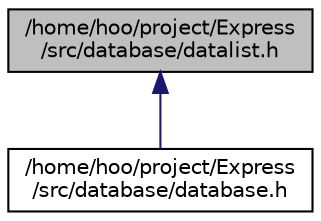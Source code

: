 digraph "/home/hoo/project/Express/src/database/datalist.h"
{
 // LATEX_PDF_SIZE
  edge [fontname="Helvetica",fontsize="10",labelfontname="Helvetica",labelfontsize="10"];
  node [fontname="Helvetica",fontsize="10",shape=record];
  Node1 [label="/home/hoo/project/Express\l/src/database/datalist.h",height=0.2,width=0.4,color="black", fillcolor="grey75", style="filled", fontcolor="black",tooltip=" "];
  Node1 -> Node2 [dir="back",color="midnightblue",fontsize="10",style="solid",fontname="Helvetica"];
  Node2 [label="/home/hoo/project/Express\l/src/database/database.h",height=0.2,width=0.4,color="black", fillcolor="white", style="filled",URL="$database_8h.html",tooltip=" "];
}
